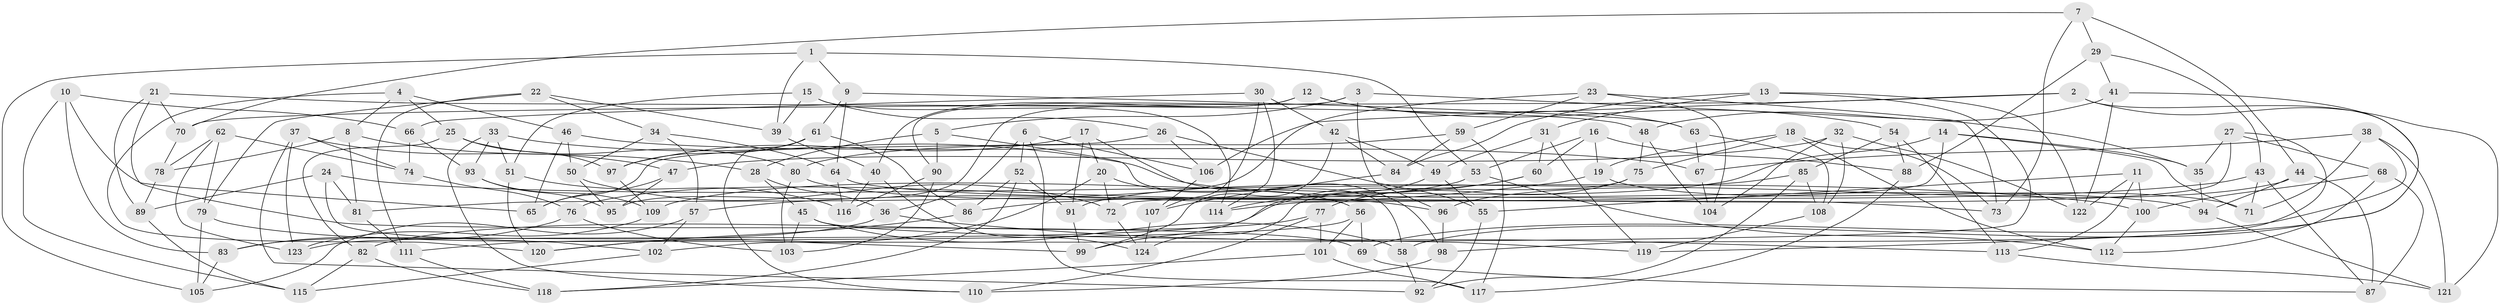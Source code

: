 // Generated by graph-tools (version 1.1) at 2025/59/03/09/25 04:59:34]
// undirected, 124 vertices, 248 edges
graph export_dot {
graph [start="1"]
  node [color=gray90,style=filled];
  1;
  2;
  3;
  4;
  5;
  6;
  7;
  8;
  9;
  10;
  11;
  12;
  13;
  14;
  15;
  16;
  17;
  18;
  19;
  20;
  21;
  22;
  23;
  24;
  25;
  26;
  27;
  28;
  29;
  30;
  31;
  32;
  33;
  34;
  35;
  36;
  37;
  38;
  39;
  40;
  41;
  42;
  43;
  44;
  45;
  46;
  47;
  48;
  49;
  50;
  51;
  52;
  53;
  54;
  55;
  56;
  57;
  58;
  59;
  60;
  61;
  62;
  63;
  64;
  65;
  66;
  67;
  68;
  69;
  70;
  71;
  72;
  73;
  74;
  75;
  76;
  77;
  78;
  79;
  80;
  81;
  82;
  83;
  84;
  85;
  86;
  87;
  88;
  89;
  90;
  91;
  92;
  93;
  94;
  95;
  96;
  97;
  98;
  99;
  100;
  101;
  102;
  103;
  104;
  105;
  106;
  107;
  108;
  109;
  110;
  111;
  112;
  113;
  114;
  115;
  116;
  117;
  118;
  119;
  120;
  121;
  122;
  123;
  124;
  1 -- 39;
  1 -- 53;
  1 -- 105;
  1 -- 9;
  2 -- 121;
  2 -- 119;
  2 -- 70;
  2 -- 106;
  3 -- 90;
  3 -- 5;
  3 -- 96;
  3 -- 35;
  4 -- 120;
  4 -- 46;
  4 -- 8;
  4 -- 25;
  5 -- 58;
  5 -- 28;
  5 -- 90;
  6 -- 36;
  6 -- 117;
  6 -- 106;
  6 -- 52;
  7 -- 29;
  7 -- 70;
  7 -- 73;
  7 -- 44;
  8 -- 78;
  8 -- 81;
  8 -- 28;
  9 -- 64;
  9 -- 63;
  9 -- 61;
  10 -- 66;
  10 -- 115;
  10 -- 65;
  10 -- 83;
  11 -- 122;
  11 -- 100;
  11 -- 113;
  11 -- 55;
  12 -- 54;
  12 -- 63;
  12 -- 95;
  12 -- 40;
  13 -- 102;
  13 -- 122;
  13 -- 31;
  13 -- 84;
  14 -- 71;
  14 -- 114;
  14 -- 35;
  14 -- 109;
  15 -- 39;
  15 -- 26;
  15 -- 51;
  15 -- 114;
  16 -- 88;
  16 -- 19;
  16 -- 60;
  16 -- 53;
  17 -- 97;
  17 -- 98;
  17 -- 20;
  17 -- 91;
  18 -- 19;
  18 -- 73;
  18 -- 112;
  18 -- 75;
  19 -- 57;
  19 -- 71;
  20 -- 72;
  20 -- 120;
  20 -- 56;
  21 -- 70;
  21 -- 48;
  21 -- 89;
  21 -- 69;
  22 -- 111;
  22 -- 79;
  22 -- 39;
  22 -- 34;
  23 -- 73;
  23 -- 104;
  23 -- 59;
  23 -- 81;
  24 -- 102;
  24 -- 89;
  24 -- 100;
  24 -- 81;
  25 -- 80;
  25 -- 82;
  25 -- 97;
  26 -- 65;
  26 -- 55;
  26 -- 106;
  27 -- 68;
  27 -- 98;
  27 -- 35;
  27 -- 72;
  28 -- 36;
  28 -- 45;
  29 -- 41;
  29 -- 43;
  29 -- 88;
  30 -- 66;
  30 -- 107;
  30 -- 42;
  30 -- 114;
  31 -- 119;
  31 -- 49;
  31 -- 60;
  32 -- 47;
  32 -- 108;
  32 -- 122;
  32 -- 104;
  33 -- 110;
  33 -- 51;
  33 -- 94;
  33 -- 93;
  34 -- 50;
  34 -- 57;
  34 -- 64;
  35 -- 94;
  36 -- 113;
  36 -- 83;
  37 -- 47;
  37 -- 74;
  37 -- 92;
  37 -- 123;
  38 -- 67;
  38 -- 71;
  38 -- 121;
  38 -- 69;
  39 -- 40;
  40 -- 124;
  40 -- 116;
  41 -- 122;
  41 -- 48;
  41 -- 58;
  42 -- 49;
  42 -- 99;
  42 -- 84;
  43 -- 71;
  43 -- 87;
  43 -- 86;
  44 -- 94;
  44 -- 96;
  44 -- 87;
  45 -- 103;
  45 -- 119;
  45 -- 58;
  46 -- 67;
  46 -- 50;
  46 -- 65;
  47 -- 95;
  47 -- 65;
  48 -- 104;
  48 -- 75;
  49 -- 55;
  49 -- 99;
  50 -- 95;
  50 -- 72;
  51 -- 120;
  51 -- 116;
  52 -- 118;
  52 -- 86;
  52 -- 91;
  53 -- 76;
  53 -- 112;
  54 -- 85;
  54 -- 88;
  54 -- 113;
  55 -- 92;
  56 -- 111;
  56 -- 69;
  56 -- 101;
  57 -- 102;
  57 -- 105;
  58 -- 92;
  59 -- 80;
  59 -- 84;
  59 -- 117;
  60 -- 114;
  60 -- 123;
  61 -- 110;
  61 -- 97;
  61 -- 86;
  62 -- 79;
  62 -- 74;
  62 -- 123;
  62 -- 78;
  63 -- 108;
  63 -- 67;
  64 -- 116;
  64 -- 73;
  66 -- 93;
  66 -- 74;
  67 -- 104;
  68 -- 112;
  68 -- 100;
  68 -- 87;
  69 -- 87;
  70 -- 78;
  72 -- 124;
  74 -- 76;
  75 -- 77;
  75 -- 124;
  76 -- 103;
  76 -- 83;
  77 -- 101;
  77 -- 110;
  77 -- 82;
  78 -- 89;
  79 -- 99;
  79 -- 105;
  80 -- 103;
  80 -- 96;
  81 -- 111;
  82 -- 118;
  82 -- 115;
  83 -- 105;
  84 -- 107;
  85 -- 92;
  85 -- 108;
  85 -- 91;
  86 -- 120;
  88 -- 117;
  89 -- 115;
  90 -- 103;
  90 -- 116;
  91 -- 99;
  93 -- 109;
  93 -- 95;
  94 -- 121;
  96 -- 98;
  97 -- 109;
  98 -- 110;
  100 -- 112;
  101 -- 117;
  101 -- 118;
  102 -- 115;
  106 -- 107;
  107 -- 124;
  108 -- 119;
  109 -- 123;
  111 -- 118;
  113 -- 121;
}
